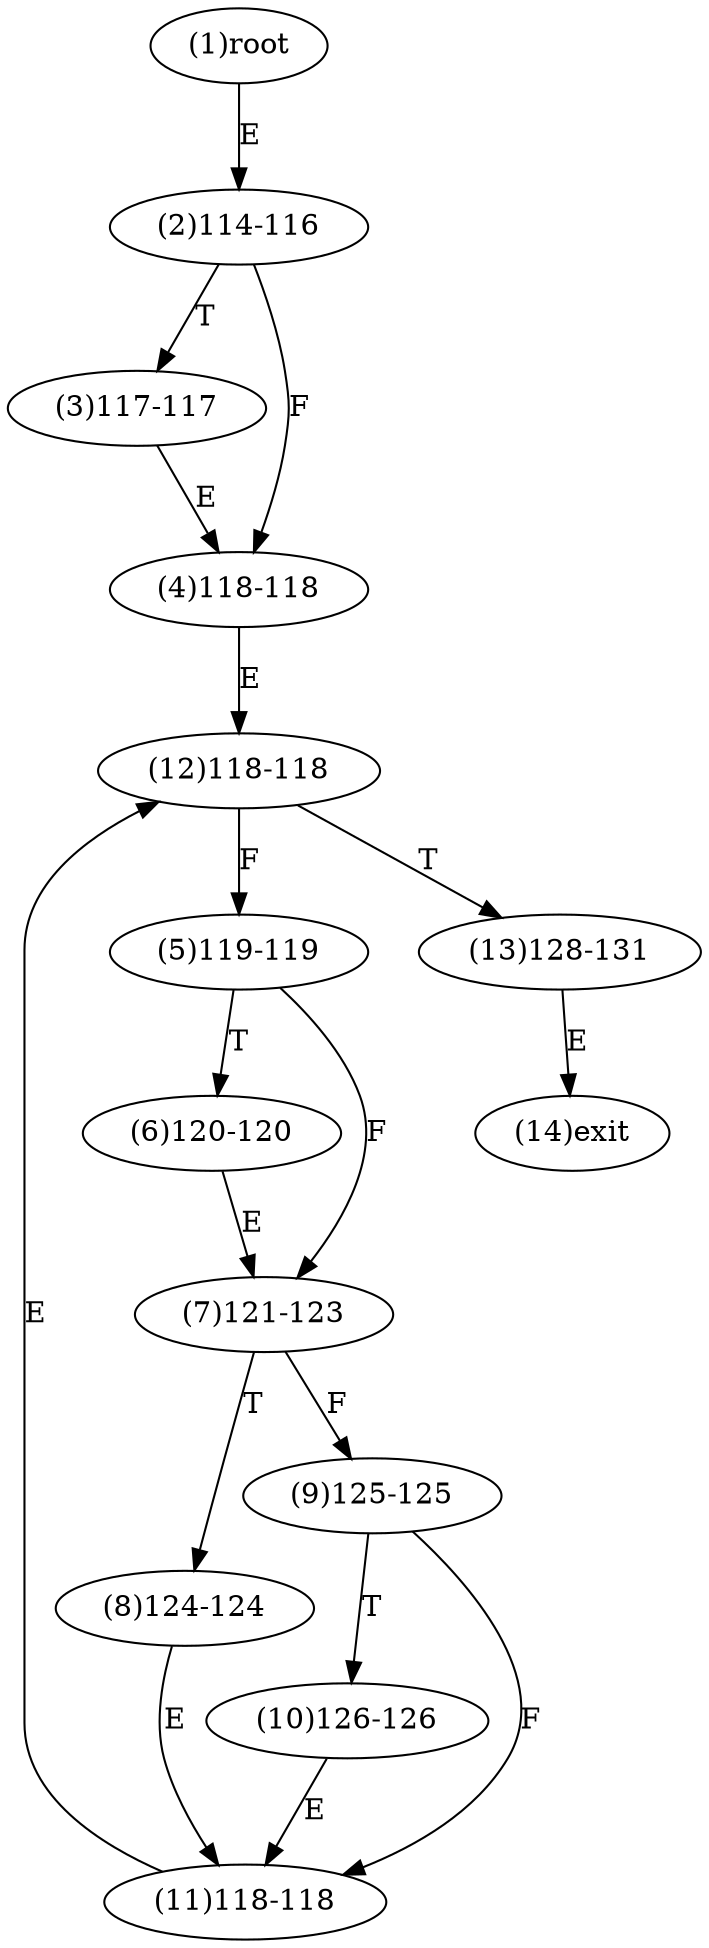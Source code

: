 digraph "" { 
1[ label="(1)root"];
2[ label="(2)114-116"];
3[ label="(3)117-117"];
4[ label="(4)118-118"];
5[ label="(5)119-119"];
6[ label="(6)120-120"];
7[ label="(7)121-123"];
8[ label="(8)124-124"];
9[ label="(9)125-125"];
10[ label="(10)126-126"];
11[ label="(11)118-118"];
12[ label="(12)118-118"];
13[ label="(13)128-131"];
14[ label="(14)exit"];
1->2[ label="E"];
2->4[ label="F"];
2->3[ label="T"];
3->4[ label="E"];
4->12[ label="E"];
5->7[ label="F"];
5->6[ label="T"];
6->7[ label="E"];
7->9[ label="F"];
7->8[ label="T"];
8->11[ label="E"];
9->11[ label="F"];
9->10[ label="T"];
10->11[ label="E"];
11->12[ label="E"];
12->5[ label="F"];
12->13[ label="T"];
13->14[ label="E"];
}